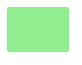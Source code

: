 @startuml

skinparam ClassBackgroundColor #LightGreen
skinparam ClassFontColor #LightGreen
skinparam ClassBorderColor #LightGreen

skinparam ClassStereotypeFontSize 0
skinparam CircledCharacterFontSize 0
skinparam CircledCharacterRadius 0
skinparam ClassBorderThickness 0
skinparam Shadowing false

class Dummy

@enduml